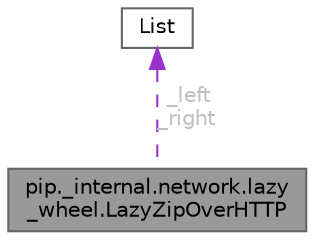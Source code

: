 digraph "pip._internal.network.lazy_wheel.LazyZipOverHTTP"
{
 // LATEX_PDF_SIZE
  bgcolor="transparent";
  edge [fontname=Helvetica,fontsize=10,labelfontname=Helvetica,labelfontsize=10];
  node [fontname=Helvetica,fontsize=10,shape=box,height=0.2,width=0.4];
  Node1 [id="Node000001",label="pip._internal.network.lazy\l_wheel.LazyZipOverHTTP",height=0.2,width=0.4,color="gray40", fillcolor="grey60", style="filled", fontcolor="black",tooltip=" "];
  Node2 -> Node1 [id="edge1_Node000001_Node000002",dir="back",color="darkorchid3",style="dashed",tooltip=" ",label=" _left\n_right",fontcolor="grey" ];
  Node2 [id="Node000002",label="List",height=0.2,width=0.4,color="gray40", fillcolor="white", style="filled",tooltip=" "];
}
